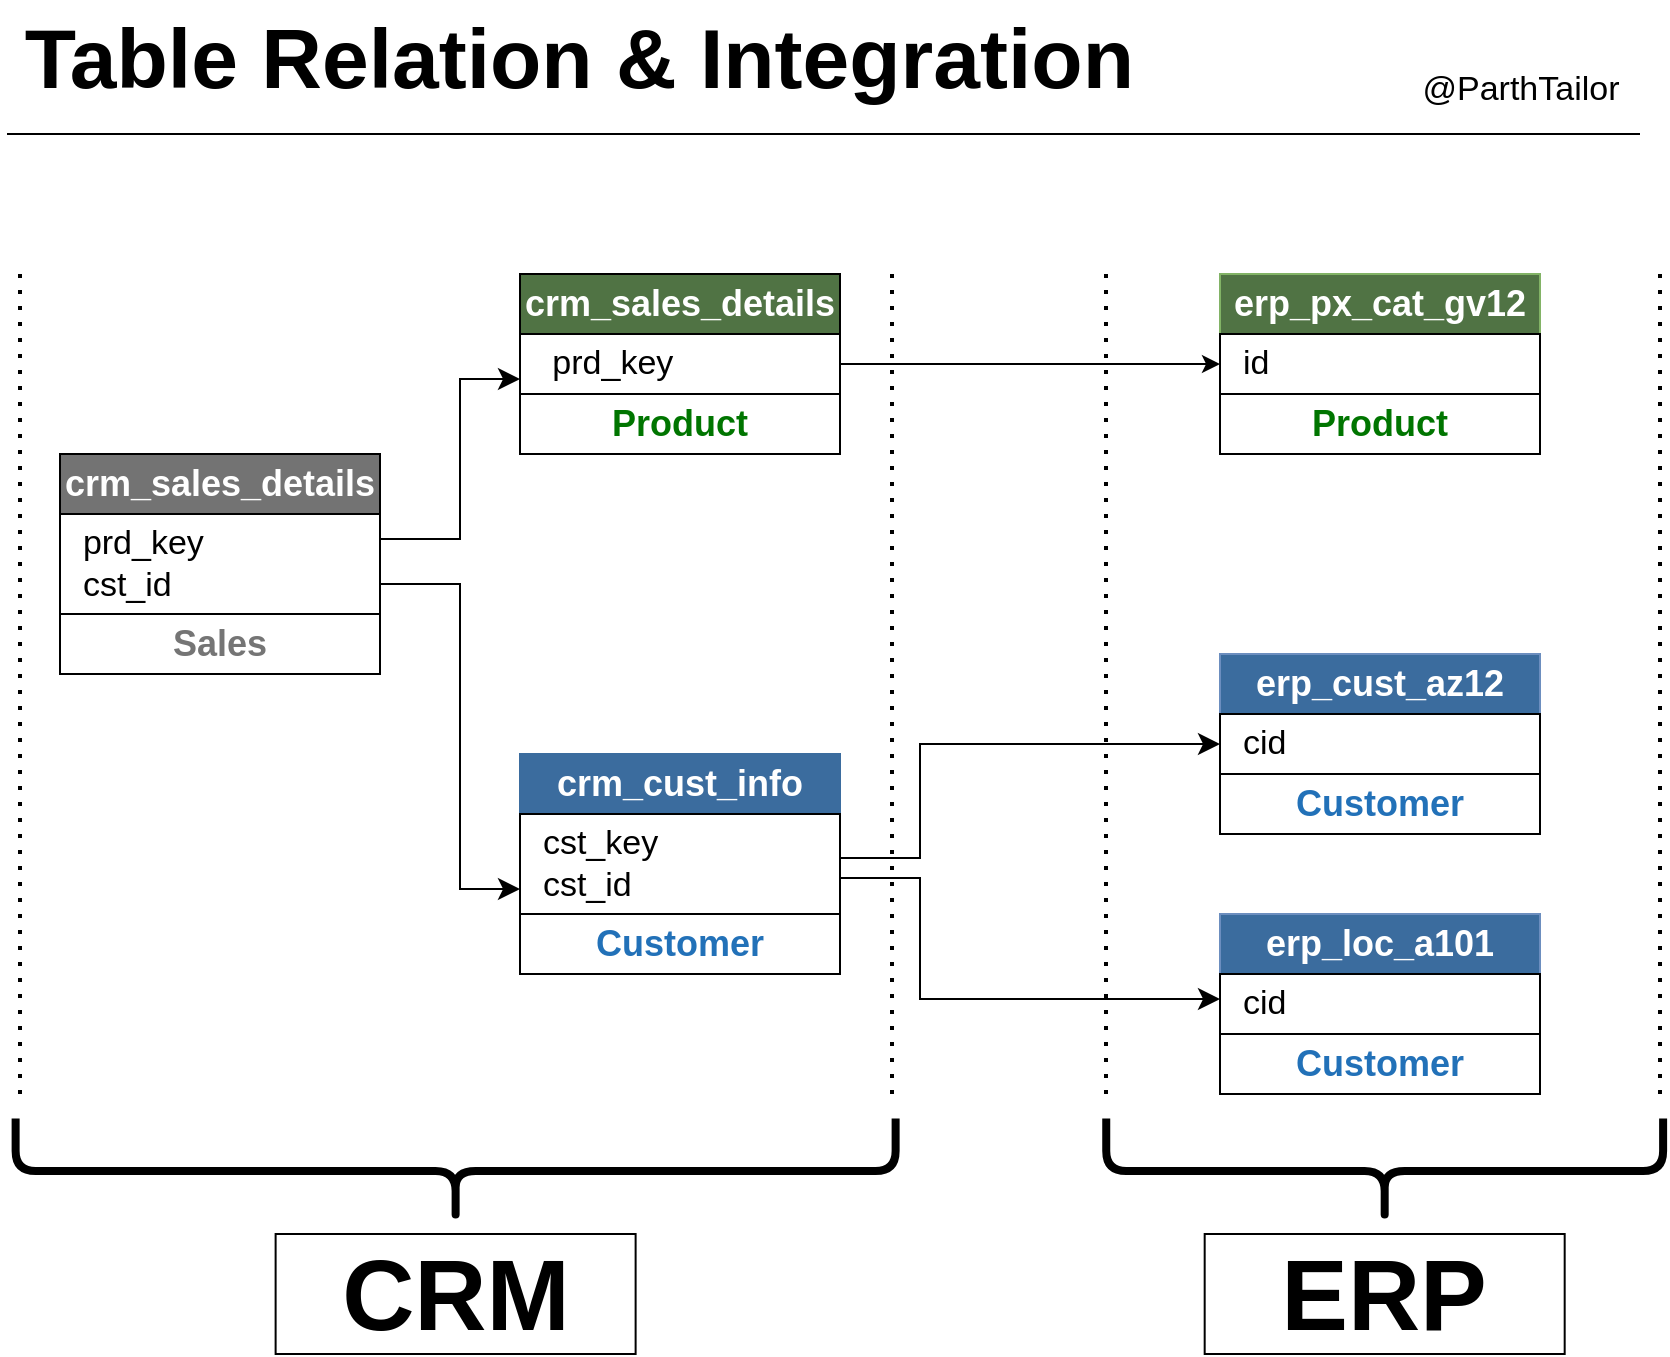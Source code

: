 <mxfile version="27.0.5">
  <diagram name="Page-1" id="qd5INHHOwJsK4rJDk_oG">
    <mxGraphModel dx="1226" dy="746" grid="1" gridSize="10" guides="1" tooltips="1" connect="1" arrows="1" fold="1" page="1" pageScale="1" pageWidth="1100" pageHeight="850" math="0" shadow="0">
      <root>
        <mxCell id="0" />
        <mxCell id="1" parent="0" />
        <mxCell id="OfVxDpTahiI_S3GSohkP-1" value="" style="endArrow=none;html=1;rounded=0;" edge="1" parent="1">
          <mxGeometry width="50" height="50" relative="1" as="geometry">
            <mxPoint x="53.5" y="130" as="sourcePoint" />
            <mxPoint x="870" y="130" as="targetPoint" />
          </mxGeometry>
        </mxCell>
        <mxCell id="OfVxDpTahiI_S3GSohkP-2" value="&lt;b&gt;&lt;font style=&quot;font-size: 42px;&quot;&gt;Table Relation &amp;amp; Integration&amp;nbsp;&lt;/font&gt;&lt;/b&gt;" style="text;html=1;align=center;verticalAlign=middle;resizable=0;points=[];autosize=1;strokeColor=none;fillColor=none;" vertex="1" parent="1">
          <mxGeometry x="50" y="63" width="590" height="60" as="geometry" />
        </mxCell>
        <mxCell id="OfVxDpTahiI_S3GSohkP-3" value="&lt;font style=&quot;font-size: 17px;&quot;&gt;@ParthTailor&lt;/font&gt;" style="text;html=1;align=center;verticalAlign=middle;resizable=0;points=[];autosize=1;strokeColor=none;fillColor=none;" vertex="1" parent="1">
          <mxGeometry x="750" y="93" width="120" height="30" as="geometry" />
        </mxCell>
        <mxCell id="OfVxDpTahiI_S3GSohkP-6" value="&lt;font style=&quot;font-size: 18px; color: rgb(255, 255, 255);&quot;&gt;crm_sales_details&lt;/font&gt;" style="rounded=0;whiteSpace=wrap;html=1;fillColor=#737373;fontStyle=1" vertex="1" parent="1">
          <mxGeometry x="80" y="290" width="160" height="30" as="geometry" />
        </mxCell>
        <mxCell id="OfVxDpTahiI_S3GSohkP-7" value="&lt;font style=&quot;font-size: 17px;&quot;&gt;&amp;nbsp; prd_key&lt;/font&gt;&lt;div&gt;&lt;font style=&quot;font-size: 17px;&quot;&gt;&amp;nbsp; cst_id&lt;/font&gt;&lt;/div&gt;" style="rounded=0;whiteSpace=wrap;html=1;align=left;" vertex="1" parent="1">
          <mxGeometry x="80" y="320" width="160" height="50" as="geometry" />
        </mxCell>
        <mxCell id="OfVxDpTahiI_S3GSohkP-9" value="&lt;font style=&quot;font-size: 18px; color: rgb(117, 117, 117);&quot;&gt;&lt;b&gt;Sales&lt;/b&gt;&lt;/font&gt;" style="rounded=0;whiteSpace=wrap;html=1;" vertex="1" parent="1">
          <mxGeometry x="80" y="370" width="160" height="30" as="geometry" />
        </mxCell>
        <mxCell id="OfVxDpTahiI_S3GSohkP-10" value="&lt;font style=&quot;font-size: 18px; color: rgb(255, 255, 255);&quot;&gt;crm_sales_details&lt;/font&gt;" style="rounded=0;whiteSpace=wrap;html=1;fillColor=#507344;fontStyle=1" vertex="1" parent="1">
          <mxGeometry x="310" y="200" width="160" height="30" as="geometry" />
        </mxCell>
        <mxCell id="OfVxDpTahiI_S3GSohkP-11" value="&lt;font style=&quot;font-size: 17px;&quot;&gt;&amp;nbsp;&amp;nbsp;&lt;/font&gt;&lt;div&gt;&lt;font style=&quot;font-size: 17px;&quot;&gt;&amp;nbsp; &amp;nbsp;prd_key&lt;/font&gt;&lt;div&gt;&lt;font style=&quot;font-size: 17px;&quot;&gt;&amp;nbsp;&lt;/font&gt;&lt;/div&gt;&lt;/div&gt;" style="rounded=0;whiteSpace=wrap;html=1;align=left;" vertex="1" parent="1">
          <mxGeometry x="310" y="230" width="160" height="30" as="geometry" />
        </mxCell>
        <mxCell id="OfVxDpTahiI_S3GSohkP-12" value="&lt;font style=&quot;font-size: 18px; color: rgb(0, 117, 0);&quot;&gt;&lt;b style=&quot;&quot;&gt;Product&lt;/b&gt;&lt;/font&gt;" style="rounded=0;whiteSpace=wrap;html=1;" vertex="1" parent="1">
          <mxGeometry x="310" y="260" width="160" height="30" as="geometry" />
        </mxCell>
        <mxCell id="OfVxDpTahiI_S3GSohkP-13" value="&lt;font style=&quot;font-size: 18px; color: rgb(255, 255, 255);&quot;&gt;&lt;b&gt;crm_cust_info&lt;/b&gt;&lt;/font&gt;" style="rounded=0;whiteSpace=wrap;html=1;fillColor=#3B6C9E;strokeColor=#3B6C9E;" vertex="1" parent="1">
          <mxGeometry x="310" y="440" width="160" height="30" as="geometry" />
        </mxCell>
        <mxCell id="OfVxDpTahiI_S3GSohkP-14" value="&lt;font style=&quot;font-size: 17px;&quot;&gt;&amp;nbsp; cst_key&lt;/font&gt;&lt;div&gt;&lt;font style=&quot;font-size: 17px;&quot;&gt;&amp;nbsp; cst_id&lt;/font&gt;&lt;/div&gt;" style="rounded=0;whiteSpace=wrap;html=1;align=left;" vertex="1" parent="1">
          <mxGeometry x="310" y="470" width="160" height="50" as="geometry" />
        </mxCell>
        <mxCell id="OfVxDpTahiI_S3GSohkP-15" value="&lt;font style=&quot;font-size: 18px; color: rgb(34, 113, 184);&quot;&gt;&lt;b&gt;Customer&lt;/b&gt;&lt;/font&gt;" style="rounded=0;whiteSpace=wrap;html=1;" vertex="1" parent="1">
          <mxGeometry x="310" y="520" width="160" height="30" as="geometry" />
        </mxCell>
        <mxCell id="OfVxDpTahiI_S3GSohkP-16" value="&lt;font style=&quot;font-size: 18px; color: rgb(255, 255, 255);&quot;&gt;erp_px_cat_gv12&lt;/font&gt;" style="rounded=0;whiteSpace=wrap;html=1;fillColor=#507344;strokeColor=#82b366;fontStyle=1" vertex="1" parent="1">
          <mxGeometry x="660" y="200" width="160" height="30" as="geometry" />
        </mxCell>
        <mxCell id="OfVxDpTahiI_S3GSohkP-17" value="&lt;span style=&quot;font-size: 17px;&quot;&gt;&amp;nbsp; id&lt;/span&gt;" style="rounded=0;whiteSpace=wrap;html=1;align=left;" vertex="1" parent="1">
          <mxGeometry x="660" y="230" width="160" height="30" as="geometry" />
        </mxCell>
        <mxCell id="OfVxDpTahiI_S3GSohkP-18" value="&lt;b style=&quot;font-size: 18px;&quot;&gt;&lt;font style=&quot;color: rgb(0, 117, 0);&quot;&gt;Product&lt;/font&gt;&lt;/b&gt;" style="rounded=0;whiteSpace=wrap;html=1;" vertex="1" parent="1">
          <mxGeometry x="660" y="260" width="160" height="30" as="geometry" />
        </mxCell>
        <mxCell id="OfVxDpTahiI_S3GSohkP-19" value="&lt;font style=&quot;font-size: 18px; color: rgb(255, 255, 255);&quot;&gt;erp_cust_az12&lt;/font&gt;" style="rounded=0;whiteSpace=wrap;html=1;fillColor=#3B6C9E;strokeColor=#6c8ebf;fontStyle=1" vertex="1" parent="1">
          <mxGeometry x="660" y="390" width="160" height="30" as="geometry" />
        </mxCell>
        <mxCell id="OfVxDpTahiI_S3GSohkP-20" value="&lt;span style=&quot;font-size: 17px;&quot;&gt;&amp;nbsp; cid&lt;/span&gt;" style="rounded=0;whiteSpace=wrap;html=1;align=left;" vertex="1" parent="1">
          <mxGeometry x="660" y="420" width="160" height="30" as="geometry" />
        </mxCell>
        <mxCell id="OfVxDpTahiI_S3GSohkP-21" value="&lt;b style=&quot;font-size: 18px;&quot;&gt;&lt;font style=&quot;color: rgb(34, 113, 184);&quot;&gt;Customer&lt;/font&gt;&lt;/b&gt;" style="rounded=0;whiteSpace=wrap;html=1;" vertex="1" parent="1">
          <mxGeometry x="660" y="450" width="160" height="30" as="geometry" />
        </mxCell>
        <mxCell id="OfVxDpTahiI_S3GSohkP-22" value="&lt;font style=&quot;font-size: 18px; color: rgb(255, 255, 255);&quot;&gt;erp_loc_a101&lt;/font&gt;" style="rounded=0;whiteSpace=wrap;html=1;fillColor=#3B6C9E;strokeColor=#6c8ebf;fontStyle=1" vertex="1" parent="1">
          <mxGeometry x="660" y="520" width="160" height="30" as="geometry" />
        </mxCell>
        <mxCell id="OfVxDpTahiI_S3GSohkP-24" value="&lt;b style=&quot;font-size: 18px;&quot;&gt;&lt;font style=&quot;color: rgb(34, 113, 184);&quot;&gt;Customer&lt;/font&gt;&lt;/b&gt;" style="rounded=0;whiteSpace=wrap;html=1;" vertex="1" parent="1">
          <mxGeometry x="660" y="580" width="160" height="30" as="geometry" />
        </mxCell>
        <mxCell id="OfVxDpTahiI_S3GSohkP-26" value="" style="edgeStyle=elbowEdgeStyle;elbow=horizontal;endArrow=classic;html=1;curved=0;rounded=0;endSize=8;startSize=8;exitX=1;exitY=0.25;exitDx=0;exitDy=0;entryX=0;entryY=0.75;entryDx=0;entryDy=0;" edge="1" parent="1" source="OfVxDpTahiI_S3GSohkP-7" target="OfVxDpTahiI_S3GSohkP-11">
          <mxGeometry width="50" height="50" relative="1" as="geometry">
            <mxPoint x="510" y="350" as="sourcePoint" />
            <mxPoint x="560" y="300" as="targetPoint" />
            <Array as="points">
              <mxPoint x="280" y="330" />
            </Array>
          </mxGeometry>
        </mxCell>
        <mxCell id="OfVxDpTahiI_S3GSohkP-27" value="" style="edgeStyle=elbowEdgeStyle;elbow=horizontal;endArrow=classic;html=1;curved=0;rounded=0;endSize=8;startSize=8;exitX=1;exitY=0.5;exitDx=0;exitDy=0;entryX=0;entryY=0.75;entryDx=0;entryDy=0;" edge="1" parent="1" target="OfVxDpTahiI_S3GSohkP-14">
          <mxGeometry width="50" height="50" relative="1" as="geometry">
            <mxPoint x="240" y="355" as="sourcePoint" />
            <mxPoint x="310" y="263" as="targetPoint" />
            <Array as="points">
              <mxPoint x="280" y="340" />
            </Array>
          </mxGeometry>
        </mxCell>
        <mxCell id="OfVxDpTahiI_S3GSohkP-29" value="" style="edgeStyle=elbowEdgeStyle;elbow=horizontal;endArrow=classic;html=1;curved=0;rounded=0;endSize=8;startSize=8;exitX=1;exitY=0.5;exitDx=0;exitDy=0;entryX=0;entryY=0.5;entryDx=0;entryDy=0;" edge="1" parent="1" target="OfVxDpTahiI_S3GSohkP-20">
          <mxGeometry width="50" height="50" relative="1" as="geometry">
            <mxPoint x="470" y="492" as="sourcePoint" />
            <mxPoint x="540" y="400" as="targetPoint" />
            <Array as="points">
              <mxPoint x="510" y="477" />
            </Array>
          </mxGeometry>
        </mxCell>
        <mxCell id="OfVxDpTahiI_S3GSohkP-30" value="" style="edgeStyle=elbowEdgeStyle;elbow=horizontal;endArrow=classic;html=1;curved=0;rounded=0;endSize=8;startSize=8;exitX=1;exitY=0.5;exitDx=0;exitDy=0;entryX=0;entryY=0.25;entryDx=0;entryDy=0;" edge="1" parent="1">
          <mxGeometry width="50" height="50" relative="1" as="geometry">
            <mxPoint x="470" y="502" as="sourcePoint" />
            <mxPoint x="660" y="562.5" as="targetPoint" />
            <Array as="points">
              <mxPoint x="510" y="487" />
            </Array>
          </mxGeometry>
        </mxCell>
        <mxCell id="OfVxDpTahiI_S3GSohkP-32" value="&lt;span style=&quot;font-size: 17px;&quot;&gt;&amp;nbsp; cid&lt;/span&gt;" style="rounded=0;whiteSpace=wrap;html=1;align=left;" vertex="1" parent="1">
          <mxGeometry x="660" y="550" width="160" height="30" as="geometry" />
        </mxCell>
        <mxCell id="OfVxDpTahiI_S3GSohkP-34" value="" style="endArrow=classic;html=1;rounded=0;exitX=1;exitY=0.5;exitDx=0;exitDy=0;entryX=0;entryY=0.5;entryDx=0;entryDy=0;" edge="1" parent="1" source="OfVxDpTahiI_S3GSohkP-11" target="OfVxDpTahiI_S3GSohkP-17">
          <mxGeometry width="50" height="50" relative="1" as="geometry">
            <mxPoint x="510" y="350" as="sourcePoint" />
            <mxPoint x="560" y="300" as="targetPoint" />
          </mxGeometry>
        </mxCell>
        <mxCell id="OfVxDpTahiI_S3GSohkP-35" value="" style="shape=curlyBracket;whiteSpace=wrap;html=1;rounded=1;labelPosition=left;verticalLabelPosition=middle;align=right;verticalAlign=middle;rotation=-90;strokeWidth=4;" vertex="1" parent="1">
          <mxGeometry x="251.56" y="428.44" width="52.5" height="440" as="geometry" />
        </mxCell>
        <mxCell id="OfVxDpTahiI_S3GSohkP-36" value="" style="shape=curlyBracket;whiteSpace=wrap;html=1;rounded=1;labelPosition=left;verticalLabelPosition=middle;align=right;verticalAlign=middle;rotation=-90;strokeWidth=4;" vertex="1" parent="1">
          <mxGeometry x="716.09" y="509.22" width="52.5" height="278.44" as="geometry" />
        </mxCell>
        <mxCell id="OfVxDpTahiI_S3GSohkP-37" value="" style="endArrow=none;dashed=1;html=1;dashPattern=1 3;strokeWidth=2;rounded=0;" edge="1" parent="1">
          <mxGeometry width="50" height="50" relative="1" as="geometry">
            <mxPoint x="496" y="610" as="sourcePoint" />
            <mxPoint x="496" y="200" as="targetPoint" />
          </mxGeometry>
        </mxCell>
        <mxCell id="OfVxDpTahiI_S3GSohkP-38" value="" style="endArrow=none;dashed=1;html=1;dashPattern=1 3;strokeWidth=2;rounded=0;" edge="1" parent="1">
          <mxGeometry width="50" height="50" relative="1" as="geometry">
            <mxPoint x="60" y="610" as="sourcePoint" />
            <mxPoint x="60" y="200" as="targetPoint" />
          </mxGeometry>
        </mxCell>
        <mxCell id="OfVxDpTahiI_S3GSohkP-39" value="" style="endArrow=none;dashed=1;html=1;dashPattern=1 3;strokeWidth=2;rounded=0;" edge="1" parent="1">
          <mxGeometry width="50" height="50" relative="1" as="geometry">
            <mxPoint x="603" y="610" as="sourcePoint" />
            <mxPoint x="603" y="200" as="targetPoint" />
          </mxGeometry>
        </mxCell>
        <mxCell id="OfVxDpTahiI_S3GSohkP-40" value="" style="endArrow=none;dashed=1;html=1;dashPattern=1 3;strokeWidth=2;rounded=0;" edge="1" parent="1">
          <mxGeometry width="50" height="50" relative="1" as="geometry">
            <mxPoint x="880" y="610" as="sourcePoint" />
            <mxPoint x="880" y="200" as="targetPoint" />
          </mxGeometry>
        </mxCell>
        <mxCell id="OfVxDpTahiI_S3GSohkP-42" value="&lt;font style=&quot;font-size: 50px;&quot;&gt;CRM&lt;/font&gt;" style="whiteSpace=wrap;html=1;fontStyle=1" vertex="1" parent="1">
          <mxGeometry x="187.81" y="680" width="180" height="60" as="geometry" />
        </mxCell>
        <mxCell id="OfVxDpTahiI_S3GSohkP-43" value="&lt;font style=&quot;font-size: 50px;&quot;&gt;ERP&lt;/font&gt;" style="whiteSpace=wrap;html=1;fontStyle=1" vertex="1" parent="1">
          <mxGeometry x="652.34" y="680" width="180" height="60" as="geometry" />
        </mxCell>
      </root>
    </mxGraphModel>
  </diagram>
</mxfile>

